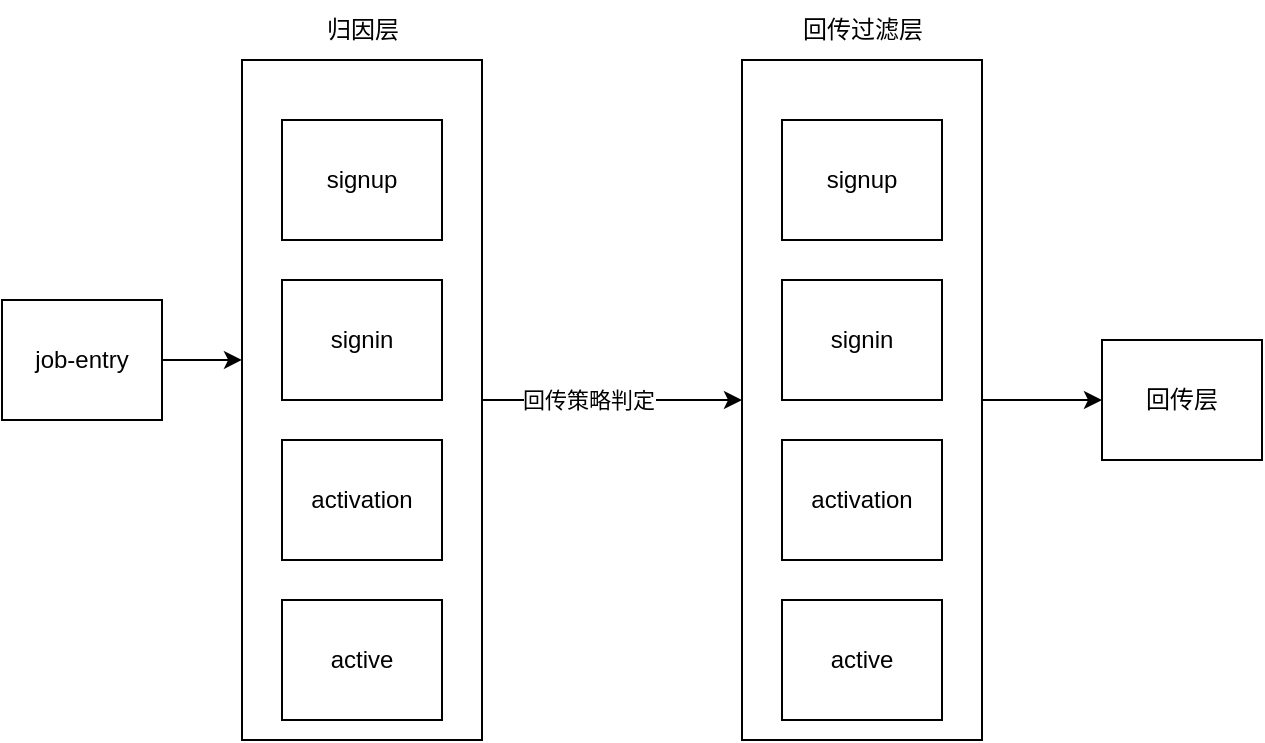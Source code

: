 <mxfile version="21.7.5" type="github">
  <diagram name="第 1 页" id="otSAY9CgEEkEDT3XQxLB">
    <mxGraphModel dx="1006" dy="686" grid="1" gridSize="10" guides="1" tooltips="1" connect="1" arrows="1" fold="1" page="1" pageScale="1" pageWidth="827" pageHeight="1169" math="0" shadow="0">
      <root>
        <mxCell id="0" />
        <mxCell id="1" parent="0" />
        <mxCell id="A11zUQWiEe7H9cIYcWB2-8" style="edgeStyle=orthogonalEdgeStyle;rounded=0;orthogonalLoop=1;jettySize=auto;html=1;entryX=0;entryY=0.441;entryDx=0;entryDy=0;entryPerimeter=0;" edge="1" parent="1" source="A11zUQWiEe7H9cIYcWB2-1" target="A11zUQWiEe7H9cIYcWB2-2">
          <mxGeometry relative="1" as="geometry" />
        </mxCell>
        <mxCell id="A11zUQWiEe7H9cIYcWB2-1" value="job-entry" style="rounded=0;whiteSpace=wrap;html=1;" vertex="1" parent="1">
          <mxGeometry x="120" y="280" width="80" height="60" as="geometry" />
        </mxCell>
        <mxCell id="A11zUQWiEe7H9cIYcWB2-12" style="edgeStyle=orthogonalEdgeStyle;rounded=0;orthogonalLoop=1;jettySize=auto;html=1;entryX=0;entryY=0.5;entryDx=0;entryDy=0;" edge="1" parent="1" source="A11zUQWiEe7H9cIYcWB2-2" target="A11zUQWiEe7H9cIYcWB2-9">
          <mxGeometry relative="1" as="geometry" />
        </mxCell>
        <mxCell id="A11zUQWiEe7H9cIYcWB2-18" value="回传策略判定" style="edgeLabel;html=1;align=center;verticalAlign=middle;resizable=0;points=[];" vertex="1" connectable="0" parent="A11zUQWiEe7H9cIYcWB2-12">
          <mxGeometry x="-0.185" relative="1" as="geometry">
            <mxPoint as="offset" />
          </mxGeometry>
        </mxCell>
        <mxCell id="A11zUQWiEe7H9cIYcWB2-2" value="" style="rounded=0;whiteSpace=wrap;html=1;" vertex="1" parent="1">
          <mxGeometry x="240" y="160" width="120" height="340" as="geometry" />
        </mxCell>
        <mxCell id="A11zUQWiEe7H9cIYcWB2-4" value="signup" style="rounded=0;whiteSpace=wrap;html=1;" vertex="1" parent="1">
          <mxGeometry x="260" y="190" width="80" height="60" as="geometry" />
        </mxCell>
        <mxCell id="A11zUQWiEe7H9cIYcWB2-5" value="signin" style="rounded=0;whiteSpace=wrap;html=1;" vertex="1" parent="1">
          <mxGeometry x="260" y="270" width="80" height="60" as="geometry" />
        </mxCell>
        <mxCell id="A11zUQWiEe7H9cIYcWB2-6" value="activation" style="rounded=0;whiteSpace=wrap;html=1;" vertex="1" parent="1">
          <mxGeometry x="260" y="350" width="80" height="60" as="geometry" />
        </mxCell>
        <mxCell id="A11zUQWiEe7H9cIYcWB2-7" value="active" style="rounded=0;whiteSpace=wrap;html=1;" vertex="1" parent="1">
          <mxGeometry x="260" y="430" width="80" height="60" as="geometry" />
        </mxCell>
        <mxCell id="A11zUQWiEe7H9cIYcWB2-10" value="归因层" style="text;html=1;align=center;verticalAlign=middle;resizable=0;points=[];autosize=1;strokeColor=none;fillColor=none;" vertex="1" parent="1">
          <mxGeometry x="270" y="130" width="60" height="30" as="geometry" />
        </mxCell>
        <mxCell id="A11zUQWiEe7H9cIYcWB2-17" value="" style="group" vertex="1" connectable="0" parent="1">
          <mxGeometry x="490" y="130" width="120" height="370" as="geometry" />
        </mxCell>
        <mxCell id="A11zUQWiEe7H9cIYcWB2-9" value="" style="rounded=0;whiteSpace=wrap;html=1;" vertex="1" parent="A11zUQWiEe7H9cIYcWB2-17">
          <mxGeometry y="30" width="120" height="340" as="geometry" />
        </mxCell>
        <mxCell id="A11zUQWiEe7H9cIYcWB2-11" value="回传过滤层" style="text;html=1;align=center;verticalAlign=middle;resizable=0;points=[];autosize=1;strokeColor=none;fillColor=none;" vertex="1" parent="A11zUQWiEe7H9cIYcWB2-17">
          <mxGeometry x="20" width="80" height="30" as="geometry" />
        </mxCell>
        <mxCell id="A11zUQWiEe7H9cIYcWB2-13" value="signup" style="rounded=0;whiteSpace=wrap;html=1;" vertex="1" parent="A11zUQWiEe7H9cIYcWB2-17">
          <mxGeometry x="20" y="60" width="80" height="60" as="geometry" />
        </mxCell>
        <mxCell id="A11zUQWiEe7H9cIYcWB2-14" value="signin" style="rounded=0;whiteSpace=wrap;html=1;" vertex="1" parent="A11zUQWiEe7H9cIYcWB2-17">
          <mxGeometry x="20" y="140" width="80" height="60" as="geometry" />
        </mxCell>
        <mxCell id="A11zUQWiEe7H9cIYcWB2-15" value="activation" style="rounded=0;whiteSpace=wrap;html=1;" vertex="1" parent="A11zUQWiEe7H9cIYcWB2-17">
          <mxGeometry x="20" y="220" width="80" height="60" as="geometry" />
        </mxCell>
        <mxCell id="A11zUQWiEe7H9cIYcWB2-16" value="active" style="rounded=0;whiteSpace=wrap;html=1;" vertex="1" parent="A11zUQWiEe7H9cIYcWB2-17">
          <mxGeometry x="20" y="300" width="80" height="60" as="geometry" />
        </mxCell>
        <mxCell id="A11zUQWiEe7H9cIYcWB2-19" value="回传层" style="rounded=0;whiteSpace=wrap;html=1;" vertex="1" parent="1">
          <mxGeometry x="670" y="300" width="80" height="60" as="geometry" />
        </mxCell>
        <mxCell id="A11zUQWiEe7H9cIYcWB2-20" style="edgeStyle=orthogonalEdgeStyle;rounded=0;orthogonalLoop=1;jettySize=auto;html=1;entryX=0;entryY=0.5;entryDx=0;entryDy=0;" edge="1" parent="1" source="A11zUQWiEe7H9cIYcWB2-9" target="A11zUQWiEe7H9cIYcWB2-19">
          <mxGeometry relative="1" as="geometry" />
        </mxCell>
      </root>
    </mxGraphModel>
  </diagram>
</mxfile>
